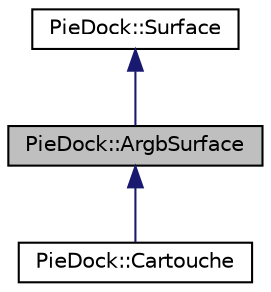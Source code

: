 digraph "PieDock::ArgbSurface"
{
  edge [fontname="Helvetica",fontsize="10",labelfontname="Helvetica",labelfontsize="10"];
  node [fontname="Helvetica",fontsize="10",shape=record];
  Node1 [label="PieDock::ArgbSurface",height=0.2,width=0.4,color="black", fillcolor="grey75", style="filled" fontcolor="black"];
  Node2 -> Node1 [dir="back",color="midnightblue",fontsize="10",style="solid",fontname="Helvetica"];
  Node2 [label="PieDock::Surface",height=0.2,width=0.4,color="black", fillcolor="white", style="filled",URL="$classPieDock_1_1Surface.html"];
  Node1 -> Node3 [dir="back",color="midnightblue",fontsize="10",style="solid",fontname="Helvetica"];
  Node3 [label="PieDock::Cartouche",height=0.2,width=0.4,color="black", fillcolor="white", style="filled",URL="$classPieDock_1_1Cartouche.html"];
}
